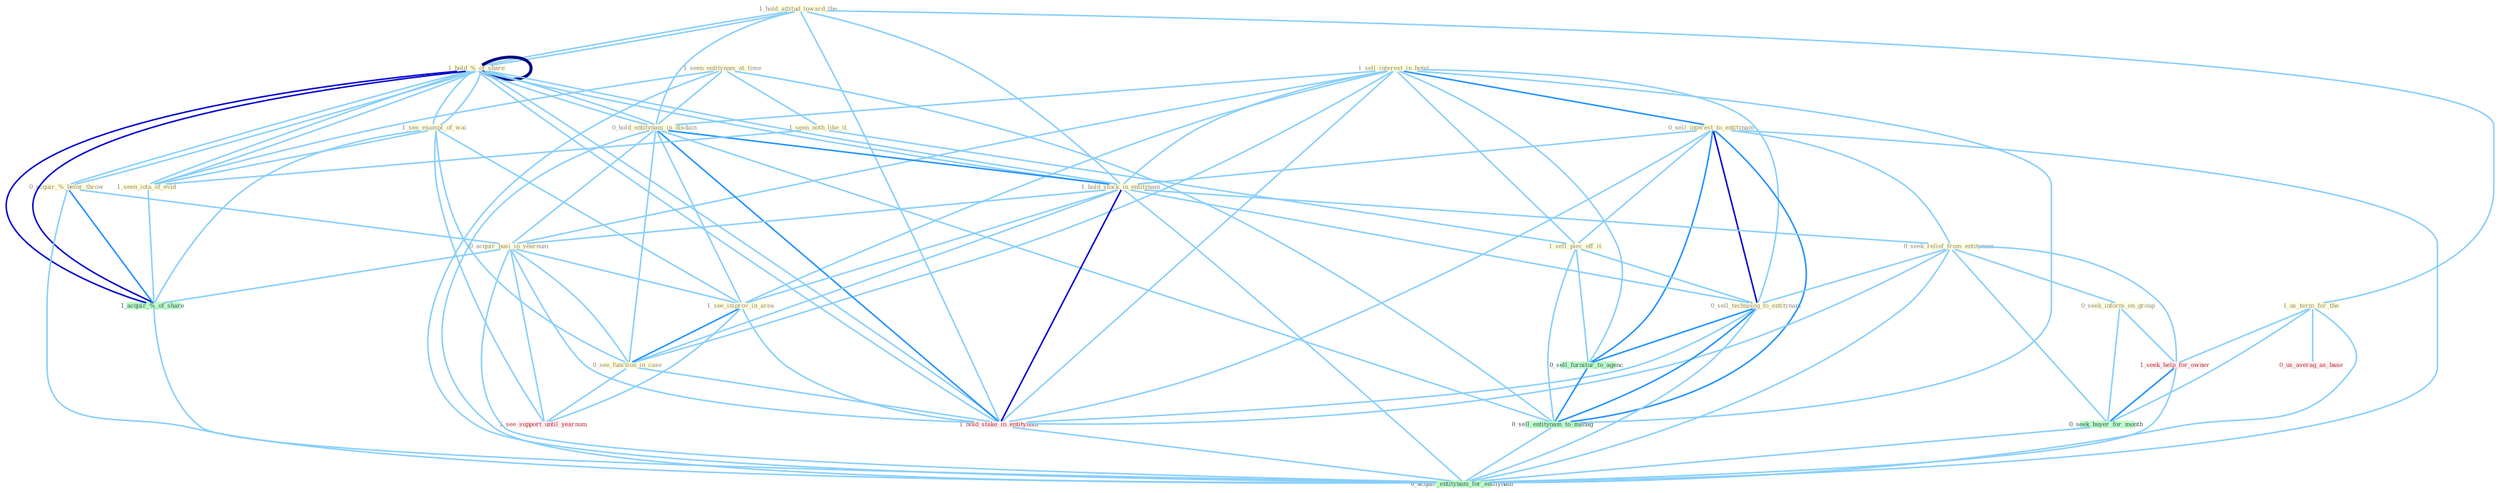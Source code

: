 Graph G{ 
    node
    [shape=polygon,style=filled,width=.5,height=.06,color="#BDFCC9",fixedsize=true,fontsize=4,
    fontcolor="#2f4f4f"];
    {node
    [color="#ffffe0", fontcolor="#8b7d6b"] "1_hold_attitud_toward_the " "1_seen_entitynam_at_time " "1_sell_interest_in_hotel " "1_hold_%_of_share " "0_sell_interest_to_entitynam " "1_see_exampl_of_wai " "0_hold_entitynam_in_disdain " "1_seen_noth_like_it " "0_acquir_%_befor_throw " "1_hold_stock_in_entitynam " "0_acquir_busi_in_yearnum " "1_seen_iota_of_evid " "0_seek_relief_from_entitynam " "1_sell_piec_off_it " "1_see_improv_in_area " "1_us_term_for_the " "0_see_function_in_case " "0_sell_technolog_to_entitynam " "0_seek_inform_on_group "}
{node [color="#fff0f5", fontcolor="#b22222"] "1_hold_stake_in_entitynam " "1_seek_help_for_owner " "1_see_support_until_yearnum " "0_us_averag_as_base "}
edge [color="#B0E2FF"];

	"1_hold_attitud_toward_the " -- "1_hold_%_of_share " [w="1", color="#87cefa" ];
	"1_hold_attitud_toward_the " -- "0_hold_entitynam_in_disdain " [w="1", color="#87cefa" ];
	"1_hold_attitud_toward_the " -- "1_hold_stock_in_entitynam " [w="1", color="#87cefa" ];
	"1_hold_attitud_toward_the " -- "1_us_term_for_the " [w="1", color="#87cefa" ];
	"1_hold_attitud_toward_the " -- "1_hold_%_of_share " [w="1", color="#87cefa" ];
	"1_hold_attitud_toward_the " -- "1_hold_stake_in_entitynam " [w="1", color="#87cefa" ];
	"1_seen_entitynam_at_time " -- "0_hold_entitynam_in_disdain " [w="1", color="#87cefa" ];
	"1_seen_entitynam_at_time " -- "1_seen_noth_like_it " [w="1", color="#87cefa" ];
	"1_seen_entitynam_at_time " -- "1_seen_iota_of_evid " [w="1", color="#87cefa" ];
	"1_seen_entitynam_at_time " -- "0_sell_entitynam_to_manag " [w="1", color="#87cefa" ];
	"1_seen_entitynam_at_time " -- "0_acquir_entitynam_for_entitynam " [w="1", color="#87cefa" ];
	"1_sell_interest_in_hotel " -- "0_sell_interest_to_entitynam " [w="2", color="#1e90ff" , len=0.8];
	"1_sell_interest_in_hotel " -- "0_hold_entitynam_in_disdain " [w="1", color="#87cefa" ];
	"1_sell_interest_in_hotel " -- "1_hold_stock_in_entitynam " [w="1", color="#87cefa" ];
	"1_sell_interest_in_hotel " -- "0_acquir_busi_in_yearnum " [w="1", color="#87cefa" ];
	"1_sell_interest_in_hotel " -- "1_sell_piec_off_it " [w="1", color="#87cefa" ];
	"1_sell_interest_in_hotel " -- "1_see_improv_in_area " [w="1", color="#87cefa" ];
	"1_sell_interest_in_hotel " -- "0_see_function_in_case " [w="1", color="#87cefa" ];
	"1_sell_interest_in_hotel " -- "0_sell_technolog_to_entitynam " [w="1", color="#87cefa" ];
	"1_sell_interest_in_hotel " -- "1_hold_stake_in_entitynam " [w="1", color="#87cefa" ];
	"1_sell_interest_in_hotel " -- "0_sell_furnitur_to_agenc " [w="1", color="#87cefa" ];
	"1_sell_interest_in_hotel " -- "0_sell_entitynam_to_manag " [w="1", color="#87cefa" ];
	"1_hold_%_of_share " -- "1_see_exampl_of_wai " [w="1", color="#87cefa" ];
	"1_hold_%_of_share " -- "0_hold_entitynam_in_disdain " [w="1", color="#87cefa" ];
	"1_hold_%_of_share " -- "0_acquir_%_befor_throw " [w="1", color="#87cefa" ];
	"1_hold_%_of_share " -- "1_hold_stock_in_entitynam " [w="1", color="#87cefa" ];
	"1_hold_%_of_share " -- "1_seen_iota_of_evid " [w="1", color="#87cefa" ];
	"1_hold_%_of_share " -- "1_hold_%_of_share " [w="4", style=bold, color="#000080", len=0.4];
	"1_hold_%_of_share " -- "1_hold_stake_in_entitynam " [w="1", color="#87cefa" ];
	"1_hold_%_of_share " -- "1_acquir_%_of_share " [w="3", color="#0000cd" , len=0.6];
	"0_sell_interest_to_entitynam " -- "1_hold_stock_in_entitynam " [w="1", color="#87cefa" ];
	"0_sell_interest_to_entitynam " -- "0_seek_relief_from_entitynam " [w="1", color="#87cefa" ];
	"0_sell_interest_to_entitynam " -- "1_sell_piec_off_it " [w="1", color="#87cefa" ];
	"0_sell_interest_to_entitynam " -- "0_sell_technolog_to_entitynam " [w="3", color="#0000cd" , len=0.6];
	"0_sell_interest_to_entitynam " -- "1_hold_stake_in_entitynam " [w="1", color="#87cefa" ];
	"0_sell_interest_to_entitynam " -- "0_sell_furnitur_to_agenc " [w="2", color="#1e90ff" , len=0.8];
	"0_sell_interest_to_entitynam " -- "0_sell_entitynam_to_manag " [w="2", color="#1e90ff" , len=0.8];
	"0_sell_interest_to_entitynam " -- "0_acquir_entitynam_for_entitynam " [w="1", color="#87cefa" ];
	"1_see_exampl_of_wai " -- "1_seen_iota_of_evid " [w="1", color="#87cefa" ];
	"1_see_exampl_of_wai " -- "1_see_improv_in_area " [w="1", color="#87cefa" ];
	"1_see_exampl_of_wai " -- "0_see_function_in_case " [w="1", color="#87cefa" ];
	"1_see_exampl_of_wai " -- "1_hold_%_of_share " [w="1", color="#87cefa" ];
	"1_see_exampl_of_wai " -- "1_acquir_%_of_share " [w="1", color="#87cefa" ];
	"1_see_exampl_of_wai " -- "1_see_support_until_yearnum " [w="1", color="#87cefa" ];
	"0_hold_entitynam_in_disdain " -- "1_hold_stock_in_entitynam " [w="2", color="#1e90ff" , len=0.8];
	"0_hold_entitynam_in_disdain " -- "0_acquir_busi_in_yearnum " [w="1", color="#87cefa" ];
	"0_hold_entitynam_in_disdain " -- "1_see_improv_in_area " [w="1", color="#87cefa" ];
	"0_hold_entitynam_in_disdain " -- "0_see_function_in_case " [w="1", color="#87cefa" ];
	"0_hold_entitynam_in_disdain " -- "1_hold_%_of_share " [w="1", color="#87cefa" ];
	"0_hold_entitynam_in_disdain " -- "1_hold_stake_in_entitynam " [w="2", color="#1e90ff" , len=0.8];
	"0_hold_entitynam_in_disdain " -- "0_sell_entitynam_to_manag " [w="1", color="#87cefa" ];
	"0_hold_entitynam_in_disdain " -- "0_acquir_entitynam_for_entitynam " [w="1", color="#87cefa" ];
	"1_seen_noth_like_it " -- "1_seen_iota_of_evid " [w="1", color="#87cefa" ];
	"1_seen_noth_like_it " -- "1_sell_piec_off_it " [w="1", color="#87cefa" ];
	"0_acquir_%_befor_throw " -- "0_acquir_busi_in_yearnum " [w="1", color="#87cefa" ];
	"0_acquir_%_befor_throw " -- "1_hold_%_of_share " [w="1", color="#87cefa" ];
	"0_acquir_%_befor_throw " -- "1_acquir_%_of_share " [w="2", color="#1e90ff" , len=0.8];
	"0_acquir_%_befor_throw " -- "0_acquir_entitynam_for_entitynam " [w="1", color="#87cefa" ];
	"1_hold_stock_in_entitynam " -- "0_acquir_busi_in_yearnum " [w="1", color="#87cefa" ];
	"1_hold_stock_in_entitynam " -- "0_seek_relief_from_entitynam " [w="1", color="#87cefa" ];
	"1_hold_stock_in_entitynam " -- "1_see_improv_in_area " [w="1", color="#87cefa" ];
	"1_hold_stock_in_entitynam " -- "0_see_function_in_case " [w="1", color="#87cefa" ];
	"1_hold_stock_in_entitynam " -- "0_sell_technolog_to_entitynam " [w="1", color="#87cefa" ];
	"1_hold_stock_in_entitynam " -- "1_hold_%_of_share " [w="1", color="#87cefa" ];
	"1_hold_stock_in_entitynam " -- "1_hold_stake_in_entitynam " [w="3", color="#0000cd" , len=0.6];
	"1_hold_stock_in_entitynam " -- "0_acquir_entitynam_for_entitynam " [w="1", color="#87cefa" ];
	"0_acquir_busi_in_yearnum " -- "1_see_improv_in_area " [w="1", color="#87cefa" ];
	"0_acquir_busi_in_yearnum " -- "0_see_function_in_case " [w="1", color="#87cefa" ];
	"0_acquir_busi_in_yearnum " -- "1_hold_stake_in_entitynam " [w="1", color="#87cefa" ];
	"0_acquir_busi_in_yearnum " -- "1_acquir_%_of_share " [w="1", color="#87cefa" ];
	"0_acquir_busi_in_yearnum " -- "1_see_support_until_yearnum " [w="1", color="#87cefa" ];
	"0_acquir_busi_in_yearnum " -- "0_acquir_entitynam_for_entitynam " [w="1", color="#87cefa" ];
	"1_seen_iota_of_evid " -- "1_hold_%_of_share " [w="1", color="#87cefa" ];
	"1_seen_iota_of_evid " -- "1_acquir_%_of_share " [w="1", color="#87cefa" ];
	"0_seek_relief_from_entitynam " -- "0_sell_technolog_to_entitynam " [w="1", color="#87cefa" ];
	"0_seek_relief_from_entitynam " -- "0_seek_inform_on_group " [w="1", color="#87cefa" ];
	"0_seek_relief_from_entitynam " -- "1_hold_stake_in_entitynam " [w="1", color="#87cefa" ];
	"0_seek_relief_from_entitynam " -- "1_seek_help_for_owner " [w="1", color="#87cefa" ];
	"0_seek_relief_from_entitynam " -- "0_seek_buyer_for_month " [w="1", color="#87cefa" ];
	"0_seek_relief_from_entitynam " -- "0_acquir_entitynam_for_entitynam " [w="1", color="#87cefa" ];
	"1_sell_piec_off_it " -- "0_sell_technolog_to_entitynam " [w="1", color="#87cefa" ];
	"1_sell_piec_off_it " -- "0_sell_furnitur_to_agenc " [w="1", color="#87cefa" ];
	"1_sell_piec_off_it " -- "0_sell_entitynam_to_manag " [w="1", color="#87cefa" ];
	"1_see_improv_in_area " -- "0_see_function_in_case " [w="2", color="#1e90ff" , len=0.8];
	"1_see_improv_in_area " -- "1_hold_stake_in_entitynam " [w="1", color="#87cefa" ];
	"1_see_improv_in_area " -- "1_see_support_until_yearnum " [w="1", color="#87cefa" ];
	"1_us_term_for_the " -- "1_seek_help_for_owner " [w="1", color="#87cefa" ];
	"1_us_term_for_the " -- "0_seek_buyer_for_month " [w="1", color="#87cefa" ];
	"1_us_term_for_the " -- "0_us_averag_as_base " [w="1", color="#87cefa" ];
	"1_us_term_for_the " -- "0_acquir_entitynam_for_entitynam " [w="1", color="#87cefa" ];
	"0_see_function_in_case " -- "1_hold_stake_in_entitynam " [w="1", color="#87cefa" ];
	"0_see_function_in_case " -- "1_see_support_until_yearnum " [w="1", color="#87cefa" ];
	"0_sell_technolog_to_entitynam " -- "1_hold_stake_in_entitynam " [w="1", color="#87cefa" ];
	"0_sell_technolog_to_entitynam " -- "0_sell_furnitur_to_agenc " [w="2", color="#1e90ff" , len=0.8];
	"0_sell_technolog_to_entitynam " -- "0_sell_entitynam_to_manag " [w="2", color="#1e90ff" , len=0.8];
	"0_sell_technolog_to_entitynam " -- "0_acquir_entitynam_for_entitynam " [w="1", color="#87cefa" ];
	"0_seek_inform_on_group " -- "1_seek_help_for_owner " [w="1", color="#87cefa" ];
	"0_seek_inform_on_group " -- "0_seek_buyer_for_month " [w="1", color="#87cefa" ];
	"1_hold_%_of_share " -- "1_hold_stake_in_entitynam " [w="1", color="#87cefa" ];
	"1_hold_%_of_share " -- "1_acquir_%_of_share " [w="3", color="#0000cd" , len=0.6];
	"1_hold_stake_in_entitynam " -- "0_acquir_entitynam_for_entitynam " [w="1", color="#87cefa" ];
	"1_seek_help_for_owner " -- "0_seek_buyer_for_month " [w="2", color="#1e90ff" , len=0.8];
	"1_seek_help_for_owner " -- "0_acquir_entitynam_for_entitynam " [w="1", color="#87cefa" ];
	"0_seek_buyer_for_month " -- "0_acquir_entitynam_for_entitynam " [w="1", color="#87cefa" ];
	"1_acquir_%_of_share " -- "0_acquir_entitynam_for_entitynam " [w="1", color="#87cefa" ];
	"0_sell_furnitur_to_agenc " -- "0_sell_entitynam_to_manag " [w="2", color="#1e90ff" , len=0.8];
	"0_sell_entitynam_to_manag " -- "0_acquir_entitynam_for_entitynam " [w="1", color="#87cefa" ];
}